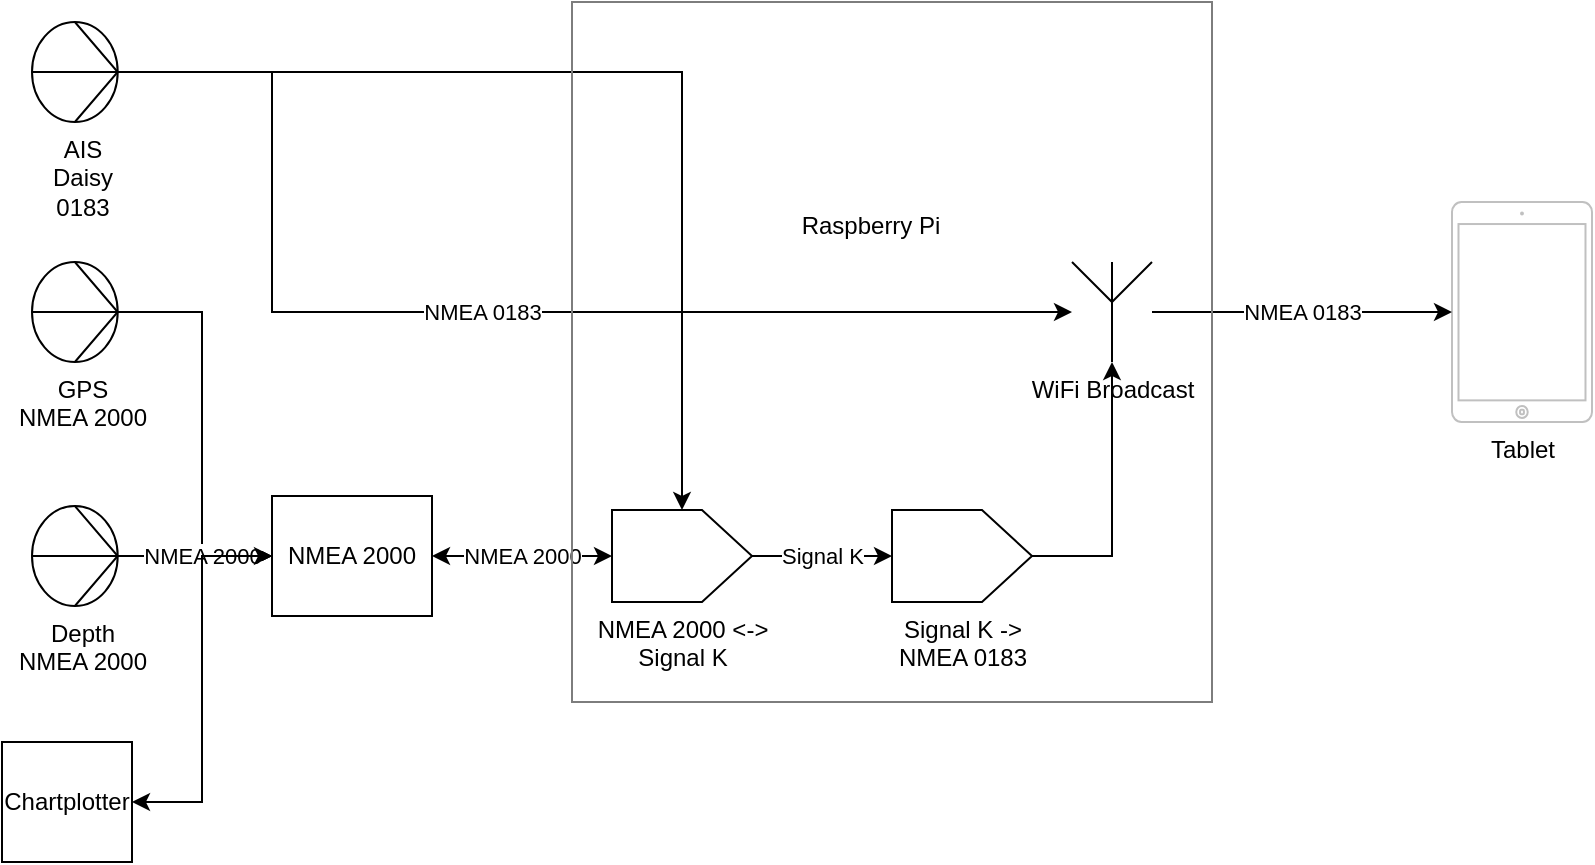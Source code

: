 <mxfile version="14.4.2" type="github">
  <diagram name="Page-1" id="822b0af5-4adb-64df-f703-e8dfc1f81529">
    <mxGraphModel dx="782" dy="475" grid="1" gridSize="10" guides="1" tooltips="1" connect="1" arrows="1" fold="1" page="1" pageScale="1" pageWidth="1100" pageHeight="850" background="#ffffff" math="0" shadow="0">
      <root>
        <mxCell id="0" />
        <mxCell id="1" parent="0" />
        <mxCell id="FAWa9mQ0IKIFKmXM4P3P-26" value="NMEA 0183" style="edgeStyle=orthogonalEdgeStyle;rounded=0;orthogonalLoop=1;jettySize=auto;html=1;" parent="1" source="FAWa9mQ0IKIFKmXM4P3P-1" target="FAWa9mQ0IKIFKmXM4P3P-7" edge="1">
          <mxGeometry relative="1" as="geometry">
            <mxPoint x="350" y="190" as="targetPoint" />
            <Array as="points">
              <mxPoint x="150" y="45" />
              <mxPoint x="150" y="165" />
            </Array>
          </mxGeometry>
        </mxCell>
        <mxCell id="3xBr7dPRkRGt6jE8dHWH-8" style="edgeStyle=orthogonalEdgeStyle;rounded=0;orthogonalLoop=1;jettySize=auto;html=1;startArrow=none;startFill=0;" edge="1" parent="1" source="FAWa9mQ0IKIFKmXM4P3P-1" target="FAWa9mQ0IKIFKmXM4P3P-6">
          <mxGeometry relative="1" as="geometry" />
        </mxCell>
        <mxCell id="FAWa9mQ0IKIFKmXM4P3P-1" value="AIS&lt;br&gt;Daisy&lt;br&gt;0183&lt;br&gt;" style="pointerEvents=1;verticalLabelPosition=bottom;shadow=0;dashed=0;align=center;html=1;verticalAlign=top;shape=mxgraph.electrical.miscellaneous.transducer;fontFamily=Helvetica;fontSize=12;fontColor=#000000;strokeColor=#000000;fillColor=#ffffff;" parent="1" vertex="1">
          <mxGeometry x="30" y="20" width="50" height="50" as="geometry" />
        </mxCell>
        <mxCell id="FAWa9mQ0IKIFKmXM4P3P-11" value="" style="edgeStyle=orthogonalEdgeStyle;rounded=0;orthogonalLoop=1;jettySize=auto;html=1;entryX=0;entryY=0.5;entryDx=0;entryDy=0;" parent="1" source="FAWa9mQ0IKIFKmXM4P3P-2" target="3xBr7dPRkRGt6jE8dHWH-1" edge="1">
          <mxGeometry relative="1" as="geometry">
            <mxPoint x="160" y="210" as="targetPoint" />
          </mxGeometry>
        </mxCell>
        <mxCell id="FAWa9mQ0IKIFKmXM4P3P-2" value="GPS&lt;br&gt;NMEA 2000" style="pointerEvents=1;verticalLabelPosition=bottom;shadow=0;dashed=0;align=center;html=1;verticalAlign=top;shape=mxgraph.electrical.miscellaneous.transducer;fontFamily=Helvetica;fontSize=12;fontColor=#000000;strokeColor=#000000;fillColor=#ffffff;" parent="1" vertex="1">
          <mxGeometry x="30" y="140" width="50" height="50" as="geometry" />
        </mxCell>
        <mxCell id="FAWa9mQ0IKIFKmXM4P3P-25" value="NMEA 2000" style="edgeStyle=orthogonalEdgeStyle;rounded=0;orthogonalLoop=1;jettySize=auto;html=1;startArrow=classic;startFill=1;" parent="1" source="3xBr7dPRkRGt6jE8dHWH-1" target="FAWa9mQ0IKIFKmXM4P3P-6" edge="1">
          <mxGeometry relative="1" as="geometry" />
        </mxCell>
        <mxCell id="FAWa9mQ0IKIFKmXM4P3P-3" value="Depth&lt;br&gt;NMEA 2000" style="pointerEvents=1;verticalLabelPosition=bottom;shadow=0;dashed=0;align=center;html=1;verticalAlign=top;shape=mxgraph.electrical.miscellaneous.transducer;fontFamily=Helvetica;fontSize=12;fontColor=#000000;strokeColor=#000000;fillColor=#ffffff;" parent="1" vertex="1">
          <mxGeometry x="30" y="262" width="50" height="50" as="geometry" />
        </mxCell>
        <mxCell id="FAWa9mQ0IKIFKmXM4P3P-4" value="Tablet" style="html=1;verticalLabelPosition=bottom;labelBackgroundColor=#ffffff;verticalAlign=top;shadow=0;dashed=0;strokeWidth=1;shape=mxgraph.ios7.misc.ipad7inch;strokeColor=#c0c0c0;" parent="1" vertex="1">
          <mxGeometry x="740" y="110" width="70" height="110" as="geometry" />
        </mxCell>
        <mxCell id="FAWa9mQ0IKIFKmXM4P3P-17" value="NMEA 0183" style="edgeStyle=orthogonalEdgeStyle;rounded=0;orthogonalLoop=1;jettySize=auto;html=1;" parent="1" source="FAWa9mQ0IKIFKmXM4P3P-7" target="FAWa9mQ0IKIFKmXM4P3P-4" edge="1">
          <mxGeometry relative="1" as="geometry" />
        </mxCell>
        <mxCell id="FAWa9mQ0IKIFKmXM4P3P-22" value="" style="group;strokeColor=#7D7D7D;container=0;" parent="1" vertex="1" connectable="0">
          <mxGeometry x="300" y="10" width="320" height="350" as="geometry" />
        </mxCell>
        <mxCell id="FAWa9mQ0IKIFKmXM4P3P-5" value="Raspberry Pi" style="shape=image;html=1;verticalAlign=top;verticalLabelPosition=bottom;labelBackgroundColor=#ffffff;imageAspect=0;aspect=fixed;image=https://cdn4.iconfinder.com/data/icons/logos-and-brands-1/512/272_Raspberry_Pi_logo-128.png" parent="1" vertex="1">
          <mxGeometry x="410" y="30" width="78" height="78" as="geometry" />
        </mxCell>
        <mxCell id="FAWa9mQ0IKIFKmXM4P3P-6" value="NMEA 2000 &amp;lt;-&amp;gt;&lt;br&gt;Signal K" style="verticalLabelPosition=bottom;shadow=0;dashed=0;align=center;html=1;verticalAlign=top;shape=mxgraph.electrical.abstract.dac;" parent="1" vertex="1">
          <mxGeometry x="320" y="264" width="70" height="46" as="geometry" />
        </mxCell>
        <mxCell id="FAWa9mQ0IKIFKmXM4P3P-7" value="WiFi Broadcast" style="verticalLabelPosition=bottom;shadow=0;dashed=0;align=center;html=1;verticalAlign=top;shape=mxgraph.electrical.radio.aerial_-_antenna_1;" parent="1" vertex="1">
          <mxGeometry x="550" y="140" width="40" height="50" as="geometry" />
        </mxCell>
        <mxCell id="FAWa9mQ0IKIFKmXM4P3P-18" value="Signal K" style="edgeStyle=orthogonalEdgeStyle;rounded=0;orthogonalLoop=1;jettySize=auto;html=1;entryX=0;entryY=0.5;entryDx=0;entryDy=0;entryPerimeter=0;" parent="1" source="FAWa9mQ0IKIFKmXM4P3P-6" target="FAWa9mQ0IKIFKmXM4P3P-23" edge="1">
          <mxGeometry x="548" y="100" as="geometry" />
        </mxCell>
        <mxCell id="FAWa9mQ0IKIFKmXM4P3P-24" style="edgeStyle=orthogonalEdgeStyle;rounded=0;orthogonalLoop=1;jettySize=auto;html=1;" parent="1" source="FAWa9mQ0IKIFKmXM4P3P-23" target="FAWa9mQ0IKIFKmXM4P3P-7" edge="1">
          <mxGeometry relative="1" as="geometry" />
        </mxCell>
        <mxCell id="FAWa9mQ0IKIFKmXM4P3P-23" value="Signal K -&amp;gt;&lt;br&gt;NMEA 0183" style="verticalLabelPosition=bottom;shadow=0;dashed=0;align=center;html=1;verticalAlign=top;shape=mxgraph.electrical.abstract.dac;" parent="1" vertex="1">
          <mxGeometry x="460" y="264" width="70" height="46" as="geometry" />
        </mxCell>
        <mxCell id="3xBr7dPRkRGt6jE8dHWH-1" value="NMEA 2000" style="rounded=0;whiteSpace=wrap;html=1;" vertex="1" parent="1">
          <mxGeometry x="150" y="257" width="80" height="60" as="geometry" />
        </mxCell>
        <mxCell id="3xBr7dPRkRGt6jE8dHWH-2" value="NMEA 2000" style="edgeStyle=orthogonalEdgeStyle;rounded=0;orthogonalLoop=1;jettySize=auto;html=1;" edge="1" parent="1" source="FAWa9mQ0IKIFKmXM4P3P-3" target="3xBr7dPRkRGt6jE8dHWH-1">
          <mxGeometry relative="1" as="geometry">
            <mxPoint x="80" y="287" as="sourcePoint" />
            <mxPoint x="370" y="287" as="targetPoint" />
          </mxGeometry>
        </mxCell>
        <mxCell id="3xBr7dPRkRGt6jE8dHWH-6" value="" style="edgeStyle=orthogonalEdgeStyle;rounded=0;orthogonalLoop=1;jettySize=auto;html=1;entryX=0;entryY=0.5;entryDx=0;entryDy=0;startArrow=classic;startFill=1;" edge="1" parent="1" source="3xBr7dPRkRGt6jE8dHWH-3" target="3xBr7dPRkRGt6jE8dHWH-1">
          <mxGeometry relative="1" as="geometry" />
        </mxCell>
        <mxCell id="3xBr7dPRkRGt6jE8dHWH-3" value="Chartplotter" style="rounded=0;whiteSpace=wrap;html=1;" vertex="1" parent="1">
          <mxGeometry x="15" y="380" width="65" height="60" as="geometry" />
        </mxCell>
      </root>
    </mxGraphModel>
  </diagram>
</mxfile>
